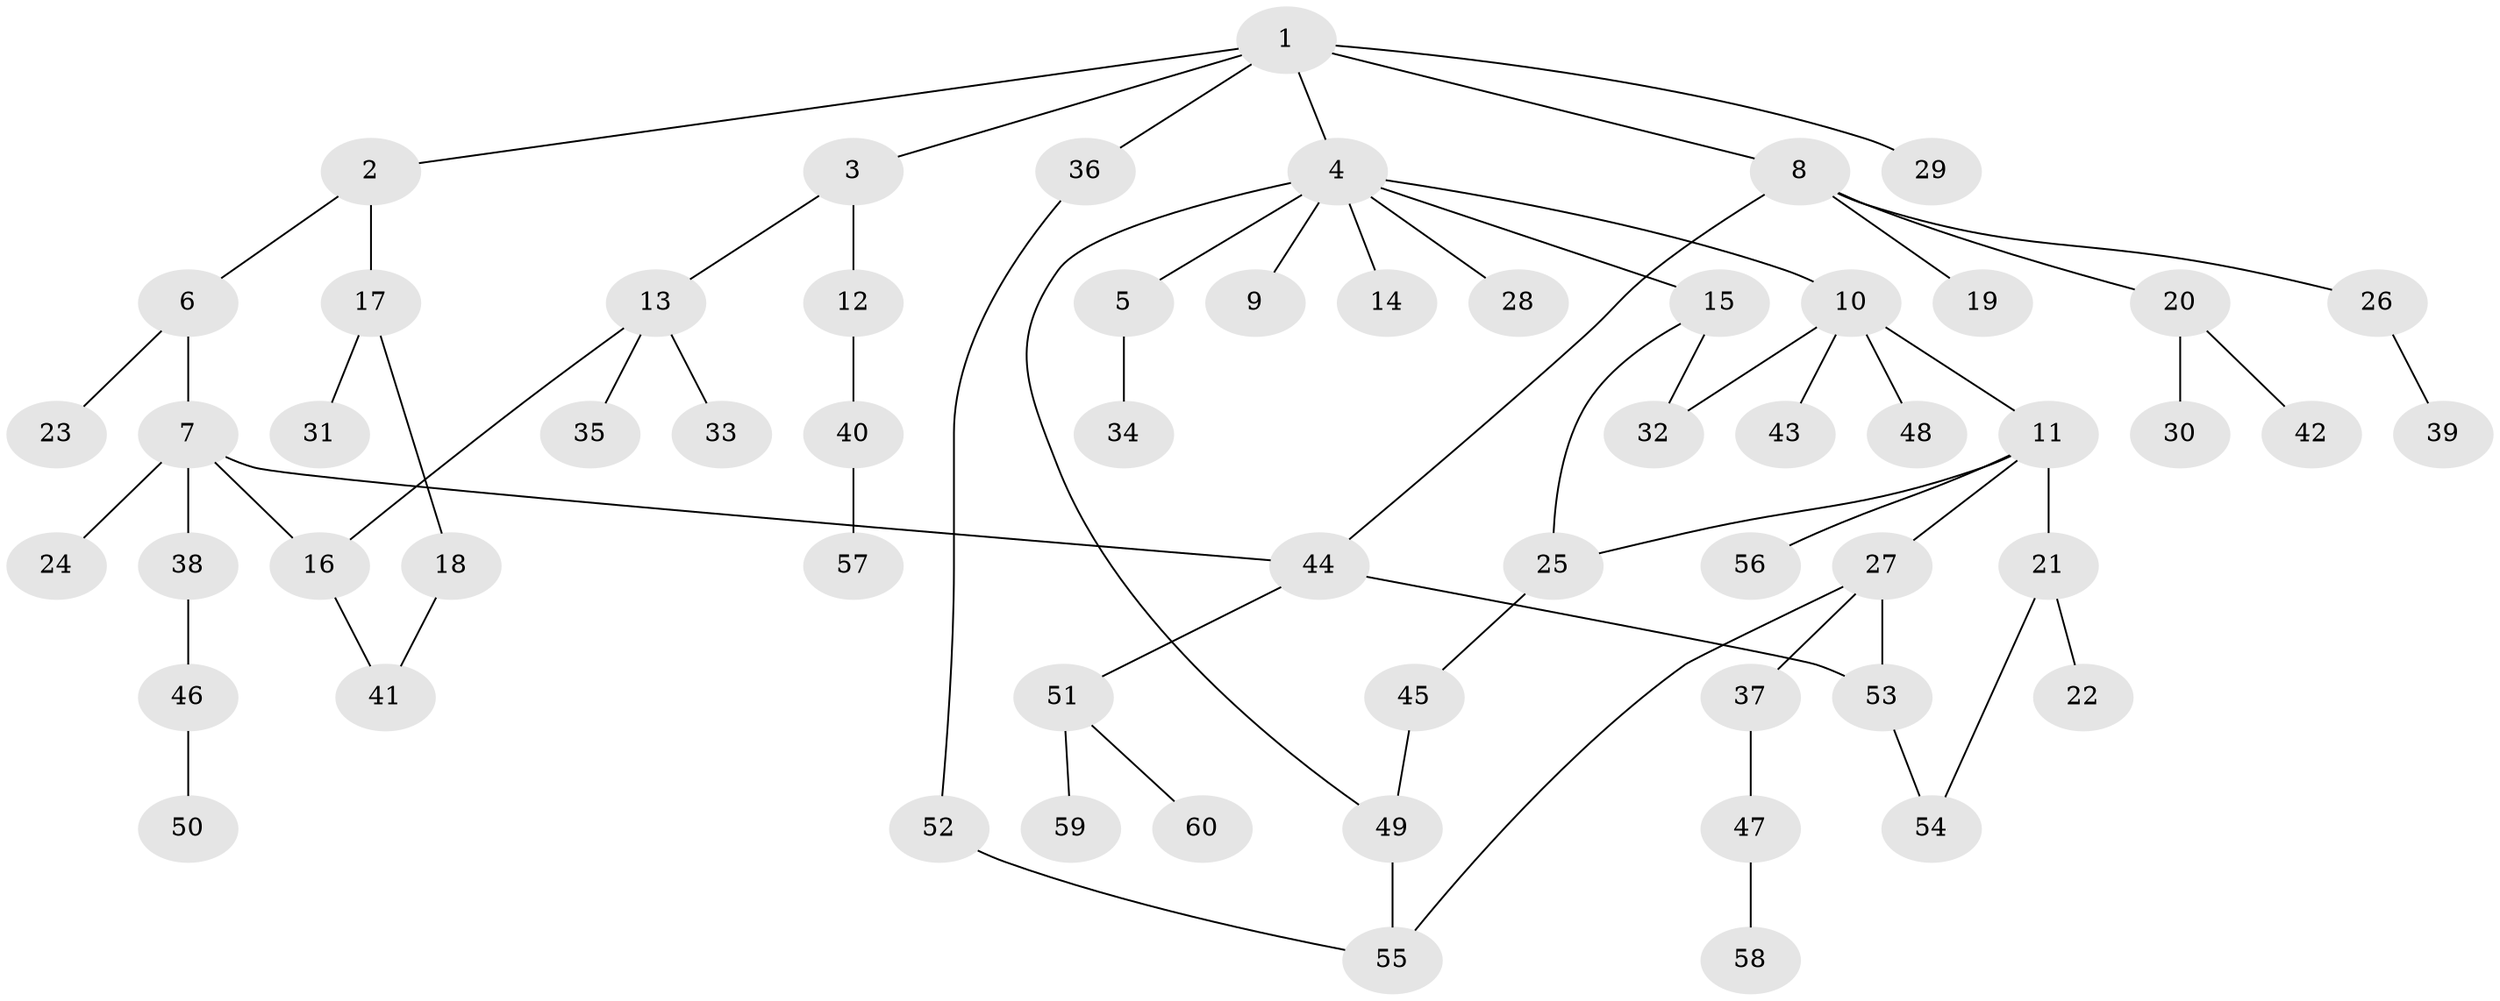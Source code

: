 // Generated by graph-tools (version 1.1) at 2025/25/03/09/25 03:25:35]
// undirected, 60 vertices, 69 edges
graph export_dot {
graph [start="1"]
  node [color=gray90,style=filled];
  1;
  2;
  3;
  4;
  5;
  6;
  7;
  8;
  9;
  10;
  11;
  12;
  13;
  14;
  15;
  16;
  17;
  18;
  19;
  20;
  21;
  22;
  23;
  24;
  25;
  26;
  27;
  28;
  29;
  30;
  31;
  32;
  33;
  34;
  35;
  36;
  37;
  38;
  39;
  40;
  41;
  42;
  43;
  44;
  45;
  46;
  47;
  48;
  49;
  50;
  51;
  52;
  53;
  54;
  55;
  56;
  57;
  58;
  59;
  60;
  1 -- 2;
  1 -- 3;
  1 -- 4;
  1 -- 8;
  1 -- 29;
  1 -- 36;
  2 -- 6;
  2 -- 17;
  3 -- 12;
  3 -- 13;
  4 -- 5;
  4 -- 9;
  4 -- 10;
  4 -- 14;
  4 -- 15;
  4 -- 28;
  4 -- 49;
  5 -- 34;
  6 -- 7;
  6 -- 23;
  7 -- 24;
  7 -- 38;
  7 -- 44;
  7 -- 16;
  8 -- 19;
  8 -- 20;
  8 -- 26;
  8 -- 44;
  10 -- 11;
  10 -- 32;
  10 -- 43;
  10 -- 48;
  11 -- 21;
  11 -- 27;
  11 -- 56;
  11 -- 25;
  12 -- 40;
  13 -- 16;
  13 -- 33;
  13 -- 35;
  15 -- 25;
  15 -- 32;
  16 -- 41;
  17 -- 18;
  17 -- 31;
  18 -- 41;
  20 -- 30;
  20 -- 42;
  21 -- 22;
  21 -- 54;
  25 -- 45;
  26 -- 39;
  27 -- 37;
  27 -- 55;
  27 -- 53;
  36 -- 52;
  37 -- 47;
  38 -- 46;
  40 -- 57;
  44 -- 51;
  44 -- 53;
  45 -- 49;
  46 -- 50;
  47 -- 58;
  49 -- 55;
  51 -- 59;
  51 -- 60;
  52 -- 55;
  53 -- 54;
}
